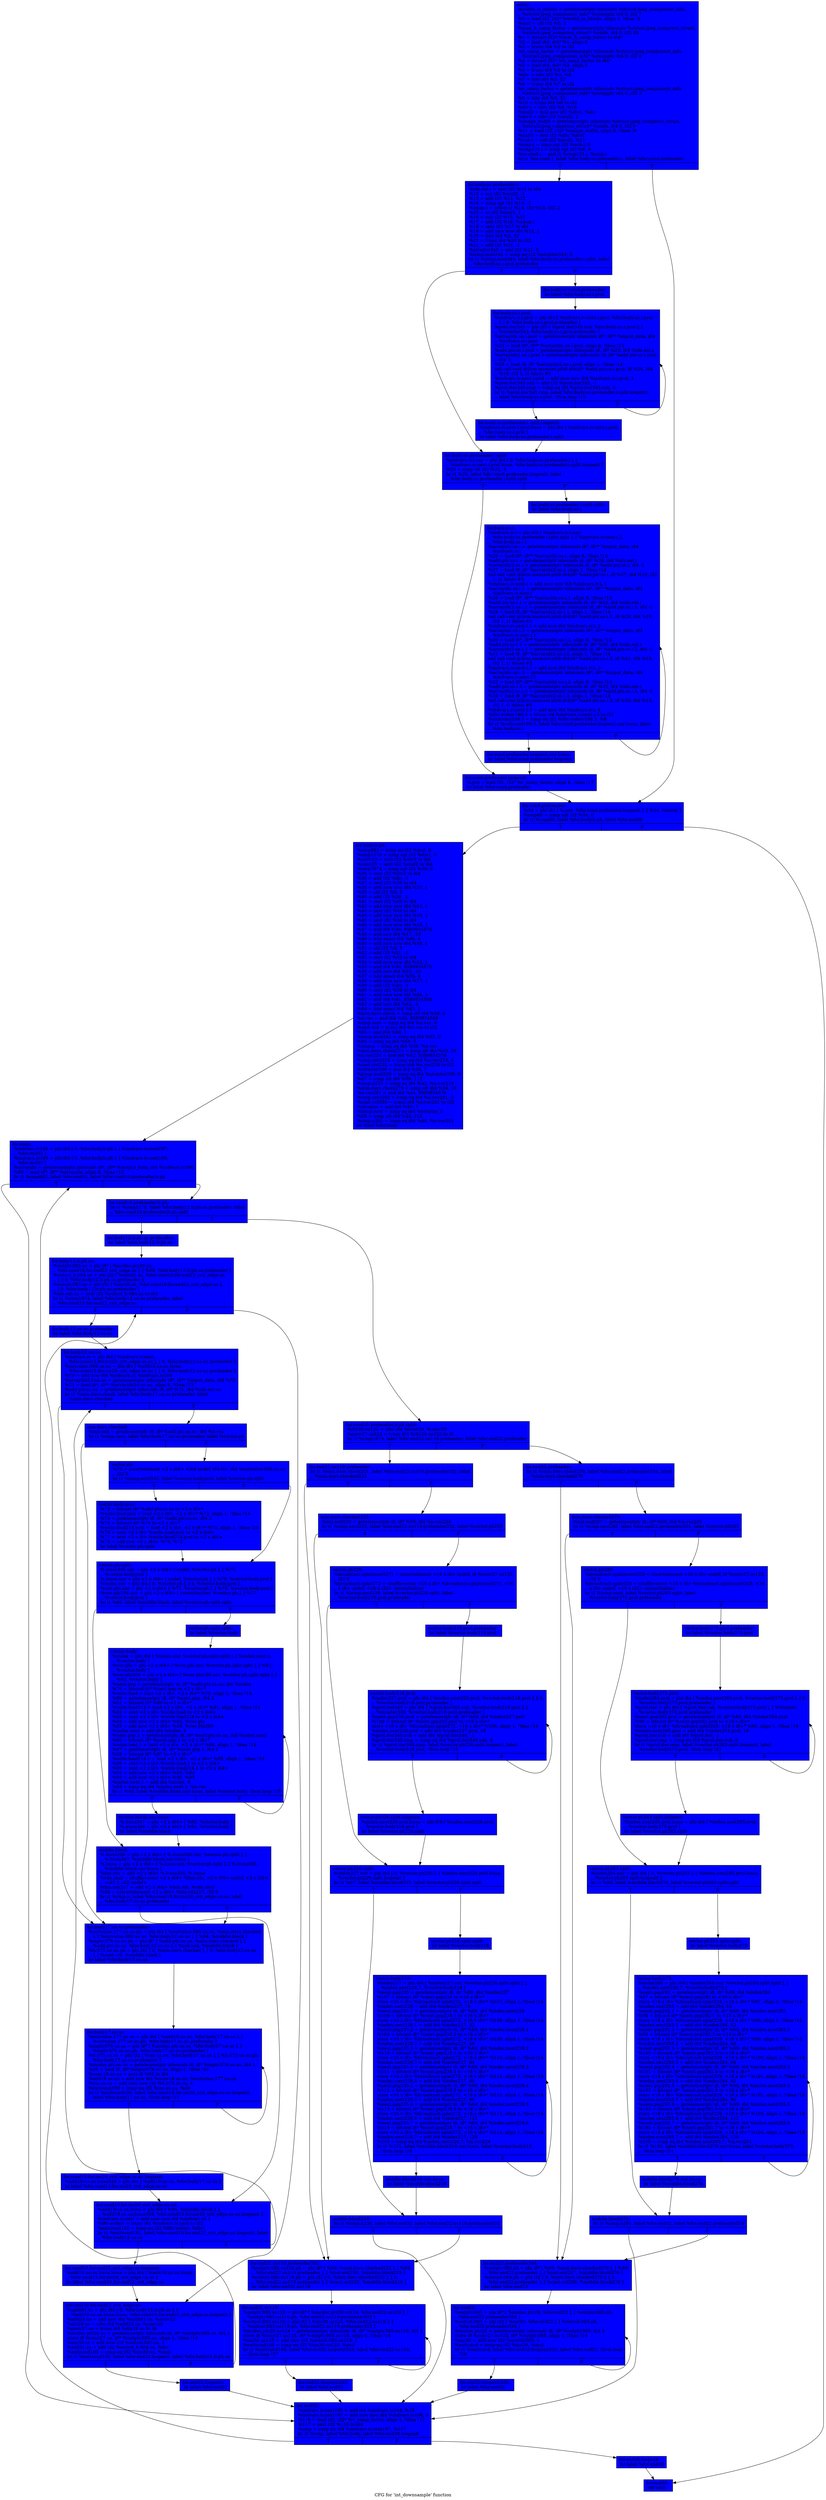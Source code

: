 digraph "CFG for 'int_downsample' function" {
	label="CFG for 'int_downsample' function";

	Node0x58f5c90 [shape=record, style = filled, fillcolor = blue, label="{entry:\l  %width_in_blocks = getelementptr inbounds %struct.jpeg_component_info,\l... %struct.jpeg_component_info* %compptr, i64 0, i32 7\l  %0 = load i32, i32* %width_in_blocks, align 4, !tbaa !3\l  %mul = shl i32 %0, 3\l  %max_h_samp_factor = getelementptr inbounds %struct.jpeg_compress_struct,\l... %struct.jpeg_compress_struct* %cinfo, i64 0, i32 38\l  %1 = bitcast i32* %max_h_samp_factor to i64*\l  %2 = load i64, i64* %1, align 8\l  %3 = trunc i64 %2 to i32\l  %h_samp_factor = getelementptr inbounds %struct.jpeg_component_info,\l... %struct.jpeg_component_info* %compptr, i64 0, i32 2\l  %4 = bitcast i32* %h_samp_factor to i64*\l  %5 = load i64, i64* %4, align 8\l  %6 = trunc i64 %5 to i32\l  %div = sdiv i32 %3, %6\l  %7 = lshr i64 %2, 32\l  %8 = trunc i64 %7 to i32\l  %v_samp_factor = getelementptr inbounds %struct.jpeg_component_info,\l... %struct.jpeg_component_info* %compptr, i64 0, i32 3\l  %9 = lshr i64 %5, 32\l  %10 = trunc i64 %9 to i32\l  %div1 = sdiv i32 %8, %10\l  %mul2 = mul nsw i32 %div1, %div\l  %div3 = sdiv i32 %mul2, 2\l  %image_width = getelementptr inbounds %struct.jpeg_compress_struct,\l... %struct.jpeg_compress_struct* %cinfo, i64 0, i32 6\l  %11 = load i32, i32* %image_width, align 8, !tbaa !9\l  %mul5 = mul i32 %div, %mul\l  %sub.i = sub i32 %mul5, %11\l  %cmp.i = icmp sgt i32 %sub.i, 0\l  %cmp121.i = icmp sgt i32 %8, 0\l  %or.cond.i = and i1 %cmp121.i, %cmp.i\l  br i1 %or.cond.i, label %for.body.us.preheader.i, label %for.cond.preheader\l|{<s0>T|<s1>F}}"];
	Node0x58f5c90:s0 -> Node0x58d8d30;
	Node0x58f5c90:s1 -> Node0x58d99c0;
	Node0x58d8d30 [shape=record, style = filled, fillcolor = blue, label="{for.body.us.preheader.i:                          \l  %idx.ext.i = zext i32 %11 to i64\l  %12 = xor i32 %mul5, -1\l  %13 = add i32 %11, %12\l  %14 = icmp sgt i32 %13, -2\l  %smax.i = select i1 %14, i32 %13, i32 -2\l  %15 = or i32 %mul5, 1\l  %16 = sub i32 %15, %11\l  %17 = add i32 %16, %smax.i\l  %18 = zext i32 %17 to i64\l  %19 = add nuw nsw i64 %18, 1\l  %20 = lshr i64 %2, 32\l  %21 = trunc i64 %20 to i32\l  %22 = add i32 %21, -1\l  %xtraiter343 = and i32 %21, 3\l  %lcmp.mod344 = icmp eq i32 %xtraiter343, 0\l  br i1 %lcmp.mod344, label %for.body.us.preheader.i.split, label\l... %for.body.us.i.prol.preheader\l|{<s0>T|<s1>F}}"];
	Node0x58d8d30:s0 -> Node0x58d93b0;
	Node0x58d8d30:s1 -> Node0x58ff840;
	Node0x58ff840 [shape=record, style = filled, fillcolor = blue, label="{for.body.us.i.prol.preheader:                     \l  br label %for.body.us.i.prol\l}"];
	Node0x58ff840 -> Node0x58ff9f0;
	Node0x58ff9f0 [shape=record, style = filled, fillcolor = blue, label="{for.body.us.i.prol:                               \l  %indvars.iv.i.prol = phi i64 [ %indvars.iv.next.i.prol, %for.body.us.i.prol\l... ], [ 0, %for.body.us.i.prol.preheader ]\l  %prol.iter345 = phi i32 [ %prol.iter345.sub, %for.body.us.i.prol ], [\l... %xtraiter343, %for.body.us.i.prol.preheader ]\l  %arrayidx.us.i.prol = getelementptr inbounds i8*, i8** %input_data, i64\l... %indvars.iv.i.prol\l  %23 = load i8*, i8** %arrayidx.us.i.prol, align 8, !tbaa !13\l  %add.ptr.us.i.prol = getelementptr inbounds i8, i8* %23, i64 %idx.ext.i\l  %arrayidx2.us.i.prol = getelementptr inbounds i8, i8* %add.ptr.us.i.prol,\l... i64 -1\l  %24 = load i8, i8* %arrayidx2.us.i.prol, align 1, !tbaa !14\l  tail call void @llvm.memset.p0i8.i64(i8* %add.ptr.us.i.prol, i8 %24, i64\l... %19, i32 1, i1 false) #5\l  %indvars.iv.next.i.prol = add nuw nsw i64 %indvars.iv.i.prol, 1\l  %prol.iter345.sub = add i32 %prol.iter345, -1\l  %prol.iter345.cmp = icmp eq i32 %prol.iter345.sub, 0\l  br i1 %prol.iter345.cmp, label %for.body.us.preheader.i.split.loopexit,\l... label %for.body.us.i.prol, !llvm.loop !15\l|{<s0>T|<s1>F}}"];
	Node0x58ff9f0:s0 -> Node0x5900460;
	Node0x58ff9f0:s1 -> Node0x58ff9f0;
	Node0x5900460 [shape=record, style = filled, fillcolor = blue, label="{for.body.us.preheader.i.split.loopexit:           \l  %indvars.iv.next.i.prol.lcssa = phi i64 [ %indvars.iv.next.i.prol,\l... %for.body.us.i.prol ]\l  br label %for.body.us.preheader.i.split\l}"];
	Node0x5900460 -> Node0x58d93b0;
	Node0x58d93b0 [shape=record, style = filled, fillcolor = blue, label="{for.body.us.preheader.i.split:                    \l  %indvars.iv.i.unr = phi i64 [ 0, %for.body.us.preheader.i ], [\l... %indvars.iv.next.i.prol.lcssa, %for.body.us.preheader.i.split.loopexit ]\l  %25 = icmp ult i32 %22, 3\l  br i1 %25, label %for.cond.preheader.loopexit, label\l... %for.body.us.preheader.i.split.split\l|{<s0>T|<s1>F}}"];
	Node0x58d93b0:s0 -> Node0x59007b0;
	Node0x58d93b0:s1 -> Node0x59008d0;
	Node0x59008d0 [shape=record, style = filled, fillcolor = blue, label="{for.body.us.preheader.i.split.split:              \l  br label %for.body.us.i\l}"];
	Node0x59008d0 -> Node0x5900a80;
	Node0x5900a80 [shape=record, style = filled, fillcolor = blue, label="{for.body.us.i:                                    \l  %indvars.iv.i = phi i64 [ %indvars.iv.i.unr,\l... %for.body.us.preheader.i.split.split ], [ %indvars.iv.next.i.3,\l... %for.body.us.i ]\l  %arrayidx.us.i = getelementptr inbounds i8*, i8** %input_data, i64\l... %indvars.iv.i\l  %26 = load i8*, i8** %arrayidx.us.i, align 8, !tbaa !13\l  %add.ptr.us.i = getelementptr inbounds i8, i8* %26, i64 %idx.ext.i\l  %arrayidx2.us.i = getelementptr inbounds i8, i8* %add.ptr.us.i, i64 -1\l  %27 = load i8, i8* %arrayidx2.us.i, align 1, !tbaa !14\l  tail call void @llvm.memset.p0i8.i64(i8* %add.ptr.us.i, i8 %27, i64 %19, i32\l... 1, i1 false) #5\l  %indvars.iv.next.i = add nuw nsw i64 %indvars.iv.i, 1\l  %arrayidx.us.i.1 = getelementptr inbounds i8*, i8** %input_data, i64\l... %indvars.iv.next.i\l  %28 = load i8*, i8** %arrayidx.us.i.1, align 8, !tbaa !13\l  %add.ptr.us.i.1 = getelementptr inbounds i8, i8* %28, i64 %idx.ext.i\l  %arrayidx2.us.i.1 = getelementptr inbounds i8, i8* %add.ptr.us.i.1, i64 -1\l  %29 = load i8, i8* %arrayidx2.us.i.1, align 1, !tbaa !14\l  tail call void @llvm.memset.p0i8.i64(i8* %add.ptr.us.i.1, i8 %29, i64 %19,\l... i32 1, i1 false) #5\l  %indvars.iv.next.i.1 = add nsw i64 %indvars.iv.i, 2\l  %arrayidx.us.i.2 = getelementptr inbounds i8*, i8** %input_data, i64\l... %indvars.iv.next.i.1\l  %30 = load i8*, i8** %arrayidx.us.i.2, align 8, !tbaa !13\l  %add.ptr.us.i.2 = getelementptr inbounds i8, i8* %30, i64 %idx.ext.i\l  %arrayidx2.us.i.2 = getelementptr inbounds i8, i8* %add.ptr.us.i.2, i64 -1\l  %31 = load i8, i8* %arrayidx2.us.i.2, align 1, !tbaa !14\l  tail call void @llvm.memset.p0i8.i64(i8* %add.ptr.us.i.2, i8 %31, i64 %19,\l... i32 1, i1 false) #5\l  %indvars.iv.next.i.2 = add nsw i64 %indvars.iv.i, 3\l  %arrayidx.us.i.3 = getelementptr inbounds i8*, i8** %input_data, i64\l... %indvars.iv.next.i.2\l  %32 = load i8*, i8** %arrayidx.us.i.3, align 8, !tbaa !13\l  %add.ptr.us.i.3 = getelementptr inbounds i8, i8* %32, i64 %idx.ext.i\l  %arrayidx2.us.i.3 = getelementptr inbounds i8, i8* %add.ptr.us.i.3, i64 -1\l  %33 = load i8, i8* %arrayidx2.us.i.3, align 1, !tbaa !14\l  tail call void @llvm.memset.p0i8.i64(i8* %add.ptr.us.i.3, i8 %33, i64 %19,\l... i32 1, i1 false) #5\l  %indvars.iv.next.i.3 = add nsw i64 %indvars.iv.i, 4\l  %lftr.wideiv198.3 = trunc i64 %indvars.iv.next.i.3 to i32\l  %exitcond199.3 = icmp eq i32 %lftr.wideiv198.3, %8\l  br i1 %exitcond199.3, label %for.cond.preheader.loopexit.unr-lcssa, label\l... %for.body.us.i\l|{<s0>T|<s1>F}}"];
	Node0x5900a80:s0 -> Node0x59024f0;
	Node0x5900a80:s1 -> Node0x5900a80;
	Node0x59024f0 [shape=record, style = filled, fillcolor = blue, label="{for.cond.preheader.loopexit.unr-lcssa:            \l  br label %for.cond.preheader.loopexit\l}"];
	Node0x59024f0 -> Node0x59007b0;
	Node0x59007b0 [shape=record, style = filled, fillcolor = blue, label="{for.cond.preheader.loopexit:                      \l  %.pre = load i32, i32* %v_samp_factor, align 4, !tbaa !17\l  br label %for.cond.preheader\l}"];
	Node0x59007b0 -> Node0x58d99c0;
	Node0x58d99c0 [shape=record, style = filled, fillcolor = blue, label="{for.cond.preheader:                               \l  %34 = phi i32 [ %.pre, %for.cond.preheader.loopexit ], [ %10, %entry ]\l  %cmp86 = icmp sgt i32 %34, 0\l  br i1 %cmp86, label %for.body.lr.ph, label %for.end36\l|{<s0>T|<s1>F}}"];
	Node0x58d99c0:s0 -> Node0x5902790;
	Node0x58d99c0:s1 -> Node0x5902840;
	Node0x5902790 [shape=record, style = filled, fillcolor = blue, label="{for.body.lr.ph:                                   \l  %cmp882 = icmp eq i32 %mul, 0\l  %cmp1178 = icmp sgt i32 %div1, 0\l  %conv23 = sext i32 %div3 to i64\l  %conv25 = sext i32 %mul2 to i64\l  %cmp1674 = icmp sgt i32 %div, 0\l  %35 = sext i32 %div1 to i64\l  %36 = add i32 %div, -1\l  %37 = zext i32 %36 to i64\l  %38 = add nuw nsw i64 %37, 1\l  %39 = shl i32 %0, 3\l  %40 = add i32 %39, -1\l  %41 = zext i32 %40 to i64\l  %42 = add nuw nsw i64 %41, 1\l  %43 = zext i32 %40 to i64\l  %44 = add nuw nsw i64 %43, 1\l  %45 = zext i32 %40 to i64\l  %46 = add nuw nsw i64 %45, 1\l  %47 = and i64 %46, 8589934576\l  %48 = add nsw i64 %47, -16\l  %49 = lshr exact i64 %48, 4\l  %50 = add nuw nsw i64 %49, 1\l  %51 = shl i32 %0, 3\l  %52 = add i32 %51, -1\l  %53 = zext i32 %52 to i64\l  %54 = add nuw nsw i64 %53, 1\l  %55 = and i64 %54, 8589934576\l  %56 = add nsw i64 %55, -16\l  %57 = lshr exact i64 %56, 4\l  %58 = add nuw nsw i64 %57, 1\l  %59 = add i32 %div, -1\l  %60 = zext i32 %59 to i64\l  %61 = add nuw nsw i64 %60, 1\l  %62 = and i64 %61, 8589934588\l  %63 = add nsw i64 %62, -4\l  %64 = lshr exact i64 %63, 2\l  %min.iters.check = icmp ult i64 %38, 4\l  %n.vec = and i64 %38, 8589934588\l  %cmp.zero = icmp eq i64 %n.vec, 0\l  %cast.crd = trunc i64 %n.vec to i32\l  %65 = and i64 %64, 1\l  %lcmp.mod342 = icmp eq i64 %65, 0\l  %66 = icmp eq i64 %64, 0\l  %cmp.n = icmp eq i64 %38, %n.vec\l  %min.iters.check221 = icmp ult i64 %42, 16\l  %n.vec224 = and i64 %42, 8589934576\l  %cmp.zero225 = icmp eq i64 %n.vec224, 0\l  %cast.crd232 = trunc i64 %n.vec224 to i32\l  %xtraiter338 = and i64 %58, 7\l  %lcmp.mod339 = icmp eq i64 %xtraiter338, 0\l  %67 = icmp ult i64 %56, 112\l  %cmp.n234 = icmp eq i64 %42, %n.vec224\l  %min.iters.check278 = icmp ult i64 %44, 16\l  %n.vec281 = and i64 %44, 8589934576\l  %cmp.zero282 = icmp eq i64 %n.vec281, 0\l  %cast.crd289 = trunc i64 %n.vec281 to i32\l  %xtraiter = and i64 %50, 7\l  %lcmp.mod = icmp eq i64 %xtraiter, 0\l  %68 = icmp ult i64 %48, 112\l  %cmp.n291 = icmp eq i64 %44, %n.vec281\l  br label %for.body\l}"];
	Node0x5902790 -> Node0x59052a0;
	Node0x59052a0 [shape=record, style = filled, fillcolor = blue, label="{for.body:                                         \l  %indvars.iv196 = phi i64 [ 0, %for.body.lr.ph ], [ %indvars.iv.next197,\l... %for.end32 ]\l  %indvars.iv194 = phi i64 [ 0, %for.body.lr.ph ], [ %indvars.iv.next195,\l... %for.end32 ]\l  %arrayidx = getelementptr inbounds i8*, i8** %output_data, i64 %indvars.iv196\l  %69 = load i8*, i8** %arrayidx, align 8, !tbaa !13\l  br i1 %cmp882, label %for.end32, label %for.cond10.preheader.lr.ph\l|{<s0>T|<s1>F}}"];
	Node0x59052a0:s0 -> Node0x5905450;
	Node0x59052a0:s1 -> Node0x5901280;
	Node0x5901280 [shape=record, style = filled, fillcolor = blue, label="{for.cond10.preheader.lr.ph:                       \l  br i1 %cmp1178, label %for.body12.lr.ph.us.preheader, label\l... %for.cond10.preheader.lr.ph.split\l|{<s0>T|<s1>F}}"];
	Node0x5901280:s0 -> Node0x5901430;
	Node0x5901280:s1 -> Node0x59014f0;
	Node0x5901430 [shape=record, style = filled, fillcolor = blue, label="{for.body12.lr.ph.us.preheader:                    \l  br label %for.body12.lr.ph.us\l}"];
	Node0x5901430 -> Node0x59016a0;
	Node0x59016a0 [shape=record, style = filled, fillcolor = blue, label="{for.body12.lr.ph.us:                              \l  %outptr.085.us = phi i8* [ %incdec.ptr28.us,\l... %for.cond10.for.end22_crit_edge.us ], [ %69, %for.body12.lr.ph.us.preheader ]\l  %outcol_h.084.us = phi i32 [ %add31.us, %for.cond10.for.end22_crit_edge.us\l... ], [ 0, %for.body12.lr.ph.us.preheader ]\l  %outcol.083.us = phi i32 [ %inc30.us, %for.cond10.for.end22_crit_edge.us ],\l... [ 0, %for.body12.lr.ph.us.preheader ]\l  %idx.ext.us = zext i32 %outcol_h.084.us to i64\l  br i1 %cmp1674, label %for.body12.us.us.preheader, label\l... %for.cond10.for.end22_crit_edge.us\l|{<s0>T|<s1>F}}"];
	Node0x59016a0:s0 -> Node0x5906a50;
	Node0x59016a0:s1 -> Node0x5906490;
	Node0x5906a50 [shape=record, style = filled, fillcolor = blue, label="{for.body12.us.us.preheader:                       \l  br label %for.body12.us.us\l}"];
	Node0x5906a50 -> Node0x5906c00;
	Node0x5906cf0 [shape=record, style = filled, fillcolor = blue, label="{for.cond10.for.end22_crit_edge.us.loopexit:       \l  %add19.us.us.lcssa.lcssa = phi i64 [ %add19.us.us.lcssa,\l... %for.cond15.for.inc20_crit_edge.us.us ]\l  br label %for.cond10.for.end22_crit_edge.us\l}"];
	Node0x5906cf0 -> Node0x5906490;
	Node0x5906490 [shape=record, style = filled, fillcolor = blue, label="{for.cond10.for.end22_crit_edge.us:                \l  %split81.us = phi i64 [ 0, %for.body12.lr.ph.us ], [\l... %add19.us.us.lcssa.lcssa, %for.cond10.for.end22_crit_edge.us.loopexit ]\l  %add24.us = add nsw i64 %split81.us, %conv23\l  %div26.us = sdiv i64 %add24.us, %conv25\l  %conv27.us = trunc i64 %div26.us to i8\l  %incdec.ptr28.us = getelementptr inbounds i8, i8* %outptr.085.us, i64 1\l  store i8 %conv27.us, i8* %outptr.085.us, align 1, !tbaa !14\l  %inc30.us = add nuw i32 %outcol.083.us, 1\l  %add31.us = add i32 %outcol_h.084.us, %div\l  %exitcond193 = icmp eq i32 %inc30.us, %mul\l  br i1 %exitcond193, label %for.end32.loopexit, label %for.body12.lr.ph.us\l|{<s0>T|<s1>F}}"];
	Node0x5906490:s0 -> Node0x59075c0;
	Node0x5906490:s1 -> Node0x59016a0;
	Node0x5906c00 [shape=record, style = filled, fillcolor = blue, label="{for.body12.us.us:                                 \l  %indvars.iv = phi i64 [ %indvars.iv.next,\l... %for.cond15.for.inc20_crit_edge.us.us ], [ 0, %for.body12.us.us.preheader ]\l  %outvalue.080.us.us = phi i64 [ %add19.us.us.lcssa,\l... %for.cond15.for.inc20_crit_edge.us.us ], [ 0, %for.body12.us.us.preheader ]\l  %70 = add nsw i64 %indvars.iv, %indvars.iv194\l  %arrayidx14.us.us = getelementptr inbounds i8*, i8** %input_data, i64 %70\l  %71 = load i8*, i8** %arrayidx14.us.us, align 8, !tbaa !13\l  %add.ptr.us.us = getelementptr inbounds i8, i8* %71, i64 %idx.ext.us\l  br i1 %min.iters.check, label %for.body17.us.us.preheader, label\l... %min.iters.checked\l|{<s0>T|<s1>F}}"];
	Node0x5906c00:s0 -> Node0x5907ab0;
	Node0x5906c00:s1 -> Node0x5907b90;
	Node0x5907ab0 [shape=record, style = filled, fillcolor = blue, label="{for.body17.us.us.preheader:                       \l  %outvalue.177.us.us.ph = phi i64 [ %outvalue.080.us.us, %min.iters.checked\l... ], [ %outvalue.080.us.us, %for.body12.us.us ], [ %94, %middle.block ]\l  %inptr.076.us.us.ph = phi i8* [ %add.ptr.us.us, %min.iters.checked ], [\l... %add.ptr.us.us, %for.body12.us.us ], [ %ind.end, %middle.block ]\l  %h.075.us.us.ph = phi i32 [ 0, %min.iters.checked ], [ 0, %for.body12.us.us\l... ], [ %cast.crd, %middle.block ]\l  br label %for.body17.us.us\l}"];
	Node0x5907ab0 -> Node0x5908110;
	Node0x5907b90 [shape=record, style = filled, fillcolor = blue, label="{min.iters.checked:                                \l  %ind.end = getelementptr i8, i8* %add.ptr.us.us, i64 %n.vec\l  br i1 %cmp.zero, label %for.body17.us.us.preheader, label %vector.ph\l|{<s0>T|<s1>F}}"];
	Node0x5907b90:s0 -> Node0x5907ab0;
	Node0x5907b90:s1 -> Node0x5908300;
	Node0x5908300 [shape=record, style = filled, fillcolor = blue, label="{vector.ph:                                        \l  %72 = insertelement \<2 x i64\> \<i64 undef, i64 0\>, i64 %outvalue.080.us.us,\l... i32 0\l  br i1 %lcmp.mod342, label %vector.body.prol, label %vector.ph.split\l|{<s0>T|<s1>F}}"];
	Node0x5908300:s0 -> Node0x5907c10;
	Node0x5908300:s1 -> Node0x5909300;
	Node0x5907c10 [shape=record, style = filled, fillcolor = blue, label="{vector.body.prol:                                 \l  %73 = bitcast i8* %add.ptr.us.us to \<2 x i8\>*\l  %wide.load.prol = load \<2 x i8\>, \<2 x i8\>* %73, align 1, !tbaa !14\l  %74 = getelementptr i8, i8* %add.ptr.us.us, i64 2\l  %75 = bitcast i8* %74 to \<2 x i8\>*\l  %wide.load214.prol = load \<2 x i8\>, \<2 x i8\>* %75, align 1, !tbaa !14\l  %76 = zext \<2 x i8\> %wide.load.prol to \<2 x i64\>\l  %77 = zext \<2 x i8\> %wide.load214.prol to \<2 x i64\>\l  %78 = add nsw \<2 x i64\> %76, %72\l  br label %vector.ph.split\l}"];
	Node0x5907c10 -> Node0x5909300;
	Node0x5909300 [shape=record, style = filled, fillcolor = blue, label="{vector.ph.split:                                  \l  %.lcssa336.unr = phi \<2 x i64\> [ undef, %vector.ph ], [ %77,\l... %vector.body.prol ]\l  %.lcssa.unr = phi \<2 x i64\> [ undef, %vector.ph ], [ %78, %vector.body.prol ]\l  %index.unr = phi i64 [ 0, %vector.ph ], [ 4, %vector.body.prol ]\l  %vec.phi.unr = phi \<2 x i64\> [ %72, %vector.ph ], [ %78, %vector.body.prol ]\l  %vec.phi206.unr = phi \<2 x i64\> [ zeroinitializer, %vector.ph ], [ %77,\l... %vector.body.prol ]\l  br i1 %66, label %middle.block, label %vector.ph.split.split\l|{<s0>T|<s1>F}}"];
	Node0x5909300:s0 -> Node0x5907d00;
	Node0x5909300:s1 -> Node0x590a090;
	Node0x590a090 [shape=record, style = filled, fillcolor = blue, label="{vector.ph.split.split:                            \l  br label %vector.body\l}"];
	Node0x590a090 -> Node0x590a200;
	Node0x590a200 [shape=record, style = filled, fillcolor = blue, label="{vector.body:                                      \l  %index = phi i64 [ %index.unr, %vector.ph.split.split ], [ %index.next.1,\l... %vector.body ]\l  %vec.phi = phi \<2 x i64\> [ %vec.phi.unr, %vector.ph.split.split ], [ %91,\l... %vector.body ]\l  %vec.phi206 = phi \<2 x i64\> [ %vec.phi206.unr, %vector.ph.split.split ], [\l... %92, %vector.body ]\l  %next.gep = getelementptr i8, i8* %add.ptr.us.us, i64 %index\l  %79 = bitcast i8* %next.gep to \<2 x i8\>*\l  %wide.load = load \<2 x i8\>, \<2 x i8\>* %79, align 1, !tbaa !14\l  %80 = getelementptr i8, i8* %next.gep, i64 2\l  %81 = bitcast i8* %80 to \<2 x i8\>*\l  %wide.load214 = load \<2 x i8\>, \<2 x i8\>* %81, align 1, !tbaa !14\l  %82 = zext \<2 x i8\> %wide.load to \<2 x i64\>\l  %83 = zext \<2 x i8\> %wide.load214 to \<2 x i64\>\l  %84 = add nsw \<2 x i64\> %82, %vec.phi\l  %85 = add nsw \<2 x i64\> %83, %vec.phi206\l  %index.next = add i64 %index, 4\l  %next.gep.1 = getelementptr i8, i8* %add.ptr.us.us, i64 %index.next\l  %86 = bitcast i8* %next.gep.1 to \<2 x i8\>*\l  %wide.load.1 = load \<2 x i8\>, \<2 x i8\>* %86, align 1, !tbaa !14\l  %87 = getelementptr i8, i8* %next.gep.1, i64 2\l  %88 = bitcast i8* %87 to \<2 x i8\>*\l  %wide.load214.1 = load \<2 x i8\>, \<2 x i8\>* %88, align 1, !tbaa !14\l  %89 = zext \<2 x i8\> %wide.load.1 to \<2 x i64\>\l  %90 = zext \<2 x i8\> %wide.load214.1 to \<2 x i64\>\l  %91 = add nsw \<2 x i64\> %89, %84\l  %92 = add nsw \<2 x i64\> %90, %85\l  %index.next.1 = add i64 %index, 8\l  %93 = icmp eq i64 %index.next.1, %n.vec\l  br i1 %93, label %middle.block.unr-lcssa, label %vector.body, !llvm.loop !18\l|{<s0>T|<s1>F}}"];
	Node0x590a200:s0 -> Node0x58f6c10;
	Node0x590a200:s1 -> Node0x590a200;
	Node0x58f6c10 [shape=record, style = filled, fillcolor = blue, label="{middle.block.unr-lcssa:                           \l  %.lcssa347 = phi \<2 x i64\> [ %92, %vector.body ]\l  %.lcssa346 = phi \<2 x i64\> [ %91, %vector.body ]\l  br label %middle.block\l}"];
	Node0x58f6c10 -> Node0x5907d00;
	Node0x5907d00 [shape=record, style = filled, fillcolor = blue, label="{middle.block:                                     \l  %.lcssa336 = phi \<2 x i64\> [ %.lcssa336.unr, %vector.ph.split ], [\l... %.lcssa347, %middle.block.unr-lcssa ]\l  %.lcssa = phi \<2 x i64\> [ %.lcssa.unr, %vector.ph.split ], [ %.lcssa346,\l... %middle.block.unr-lcssa ]\l  %bin.rdx = add \<2 x i64\> %.lcssa336, %.lcssa\l  %rdx.shuf = shufflevector \<2 x i64\> %bin.rdx, \<2 x i64\> undef, \<2 x i32\>\l... \<i32 1, i32 undef\>\l  %bin.rdx217 = add \<2 x i64\> %bin.rdx, %rdx.shuf\l  %94 = extractelement \<2 x i64\> %bin.rdx217, i32 0\l  br i1 %cmp.n, label %for.cond15.for.inc20_crit_edge.us.us, label\l... %for.body17.us.us.preheader\l|{<s0>T|<s1>F}}"];
	Node0x5907d00:s0 -> Node0x5906e80;
	Node0x5907d00:s1 -> Node0x5907ab0;
	Node0x590c6c0 [shape=record, style = filled, fillcolor = blue, label="{for.cond15.for.inc20_crit_edge.us.us.loopexit:    \l  %add19.us.us.lcssa348 = phi i64 [ %add19.us.us, %for.body17.us.us ]\l  br label %for.cond15.for.inc20_crit_edge.us.us\l}"];
	Node0x590c6c0 -> Node0x5906e80;
	Node0x5906e80 [shape=record, style = filled, fillcolor = blue, label="{for.cond15.for.inc20_crit_edge.us.us:             \l  %add19.us.us.lcssa = phi i64 [ %94, %middle.block ], [\l... %add19.us.us.lcssa348, %for.cond15.for.inc20_crit_edge.us.us.loopexit ]\l  %indvars.iv.next = add nuw nsw i64 %indvars.iv, 1\l  %lftr.wideiv = trunc i64 %indvars.iv.next to i32\l  %exitcond192 = icmp eq i32 %lftr.wideiv, %div1\l  br i1 %exitcond192, label %for.cond10.for.end22_crit_edge.us.loopexit, label\l... %for.body12.us.us\l|{<s0>T|<s1>F}}"];
	Node0x5906e80:s0 -> Node0x5906cf0;
	Node0x5906e80:s1 -> Node0x5906c00;
	Node0x5908110 [shape=record, style = filled, fillcolor = blue, label="{for.body17.us.us:                                 \l  %outvalue.177.us.us = phi i64 [ %add19.us.us, %for.body17.us.us ], [\l... %outvalue.177.us.us.ph, %for.body17.us.us.preheader ]\l  %inptr.076.us.us = phi i8* [ %incdec.ptr.us.us, %for.body17.us.us ], [\l... %inptr.076.us.us.ph, %for.body17.us.us.preheader ]\l  %h.075.us.us = phi i32 [ %inc.us.us, %for.body17.us.us ], [ %h.075.us.us.ph,\l... %for.body17.us.us.preheader ]\l  %incdec.ptr.us.us = getelementptr inbounds i8, i8* %inptr.076.us.us, i64 1\l  %95 = load i8, i8* %inptr.076.us.us, align 1, !tbaa !14\l  %conv18.us.us = zext i8 %95 to i64\l  %add19.us.us = add nsw i64 %conv18.us.us, %outvalue.177.us.us\l  %inc.us.us = add nuw nsw i32 %h.075.us.us, 1\l  %exitcond190 = icmp eq i32 %inc.us.us, %div\l  br i1 %exitcond190, label %for.cond15.for.inc20_crit_edge.us.us.loopexit,\l... label %for.body17.us.us, !llvm.loop !21\l|{<s0>T|<s1>F}}"];
	Node0x5908110:s0 -> Node0x590c6c0;
	Node0x5908110:s1 -> Node0x5908110;
	Node0x59014f0 [shape=record, style = filled, fillcolor = blue, label="{for.cond10.preheader.lr.ph.split:                 \l  %div26.us122 = sdiv i64 %conv23, %conv25\l  %conv27.us123 = trunc i64 %div26.us122 to i8\l  br i1 %cmp1674, label %for.end22.us119.preheader, label %for.end22.preheader\l|{<s0>T|<s1>F}}"];
	Node0x59014f0:s0 -> Node0x590d2f0;
	Node0x59014f0:s1 -> Node0x590d370;
	Node0x590d370 [shape=record, style = filled, fillcolor = blue, label="{for.end22.preheader:                              \l  br i1 %min.iters.check278, label %for.end22.preheader334, label\l... %min.iters.checked279\l|{<s0>T|<s1>F}}"];
	Node0x590d370:s0 -> Node0x590d480;
	Node0x590d370:s1 -> Node0x590d500;
	Node0x590d480 [shape=record, style = filled, fillcolor = blue, label="{for.end22.preheader334:                           \l  %outptr.085.ph = phi i8* [ %69, %min.iters.checked279 ], [ %69,\l... %for.end22.preheader ], [ %ind.end287, %middle.block276 ]\l  %outcol.083.ph = phi i32 [ 0, %min.iters.checked279 ], [ 0,\l... %for.end22.preheader ], [ %cast.crd289, %middle.block276 ]\l  br label %for.end22\l}"];
	Node0x590d480 -> Node0x590d970;
	Node0x590d500 [shape=record, style = filled, fillcolor = blue, label="{min.iters.checked279:                             \l  %ind.end287 = getelementptr i8, i8* %69, i64 %n.vec281\l  br i1 %cmp.zero282, label %for.end22.preheader334, label %vector.ph283\l|{<s0>T|<s1>F}}"];
	Node0x590d500:s0 -> Node0x590d480;
	Node0x590d500:s1 -> Node0x590db70;
	Node0x590db70 [shape=record, style = filled, fillcolor = blue, label="{vector.ph283:                                     \l  %broadcast.splatinsert328 = insertelement \<16 x i8\> undef, i8 %conv27.us123,\l... i32 0\l  %broadcast.splat329 = shufflevector \<16 x i8\> %broadcast.splatinsert328, \<16\l... x i8\> undef, \<16 x i32\> zeroinitializer\l  br i1 %lcmp.mod, label %vector.ph283.split, label\l... %vector.body275.prol.preheader\l|{<s0>T|<s1>F}}"];
	Node0x590db70:s0 -> Node0x590de30;
	Node0x590db70:s1 -> Node0x590deb0;
	Node0x590deb0 [shape=record, style = filled, fillcolor = blue, label="{vector.body275.prol.preheader:                    \l  br label %vector.body275.prol\l}"];
	Node0x590deb0 -> Node0x5905900;
	Node0x5905900 [shape=record, style = filled, fillcolor = blue, label="{vector.body275.prol:                              \l  %index284.prol = phi i64 [ %index.next285.prol, %vector.body275.prol ], [ 0,\l... %vector.body275.prol.preheader ]\l  %prol.iter = phi i64 [ %prol.iter.sub, %vector.body275.prol ], [ %xtraiter,\l... %vector.body275.prol.preheader ]\l  %next.gep292.prol = getelementptr i8, i8* %69, i64 %index284.prol\l  %96 = bitcast i8* %next.gep292.prol to \<16 x i8\>*\l  store \<16 x i8\> %broadcast.splat329, \<16 x i8\>* %96, align 1, !tbaa !14\l  %index.next285.prol = add i64 %index284.prol, 16\l  %prol.iter.sub = add i64 %prol.iter, -1\l  %prol.iter.cmp = icmp eq i64 %prol.iter.sub, 0\l  br i1 %prol.iter.cmp, label %vector.ph283.split.loopexit, label\l... %vector.body275.prol, !llvm.loop !23\l|{<s0>T|<s1>F}}"];
	Node0x5905900:s0 -> Node0x5905fa0;
	Node0x5905900:s1 -> Node0x5905900;
	Node0x5905fa0 [shape=record, style = filled, fillcolor = blue, label="{vector.ph283.split.loopexit:                      \l  %index.next285.prol.lcssa = phi i64 [ %index.next285.prol,\l... %vector.body275.prol ]\l  br label %vector.ph283.split\l}"];
	Node0x5905fa0 -> Node0x590de30;
	Node0x590de30 [shape=record, style = filled, fillcolor = blue, label="{vector.ph283.split:                               \l  %index284.unr = phi i64 [ 0, %vector.ph283 ], [ %index.next285.prol.lcssa,\l... %vector.ph283.split.loopexit ]\l  br i1 %68, label %middle.block276, label %vector.ph283.split.split\l|{<s0>T|<s1>F}}"];
	Node0x590de30:s0 -> Node0x590d690;
	Node0x590de30:s1 -> Node0x5906210;
	Node0x5906210 [shape=record, style = filled, fillcolor = blue, label="{vector.ph283.split.split:                         \l  br label %vector.body275\l}"];
	Node0x5906210 -> Node0x59063c0;
	Node0x59063c0 [shape=record, style = filled, fillcolor = blue, label="{vector.body275:                                   \l  %index284 = phi i64 [ %index284.unr, %vector.ph283.split.split ], [\l... %index.next285.7, %vector.body275 ]\l  %next.gep292 = getelementptr i8, i8* %69, i64 %index284\l  %97 = bitcast i8* %next.gep292 to \<16 x i8\>*\l  store \<16 x i8\> %broadcast.splat329, \<16 x i8\>* %97, align 1, !tbaa !14\l  %index.next285 = add i64 %index284, 16\l  %next.gep292.1 = getelementptr i8, i8* %69, i64 %index.next285\l  %98 = bitcast i8* %next.gep292.1 to \<16 x i8\>*\l  store \<16 x i8\> %broadcast.splat329, \<16 x i8\>* %98, align 1, !tbaa !14\l  %index.next285.1 = add i64 %index284, 32\l  %next.gep292.2 = getelementptr i8, i8* %69, i64 %index.next285.1\l  %99 = bitcast i8* %next.gep292.2 to \<16 x i8\>*\l  store \<16 x i8\> %broadcast.splat329, \<16 x i8\>* %99, align 1, !tbaa !14\l  %index.next285.2 = add i64 %index284, 48\l  %next.gep292.3 = getelementptr i8, i8* %69, i64 %index.next285.2\l  %100 = bitcast i8* %next.gep292.3 to \<16 x i8\>*\l  store \<16 x i8\> %broadcast.splat329, \<16 x i8\>* %100, align 1, !tbaa !14\l  %index.next285.3 = add i64 %index284, 64\l  %next.gep292.4 = getelementptr i8, i8* %69, i64 %index.next285.3\l  %101 = bitcast i8* %next.gep292.4 to \<16 x i8\>*\l  store \<16 x i8\> %broadcast.splat329, \<16 x i8\>* %101, align 1, !tbaa !14\l  %index.next285.4 = add i64 %index284, 80\l  %next.gep292.5 = getelementptr i8, i8* %69, i64 %index.next285.4\l  %102 = bitcast i8* %next.gep292.5 to \<16 x i8\>*\l  store \<16 x i8\> %broadcast.splat329, \<16 x i8\>* %102, align 1, !tbaa !14\l  %index.next285.5 = add i64 %index284, 96\l  %next.gep292.6 = getelementptr i8, i8* %69, i64 %index.next285.5\l  %103 = bitcast i8* %next.gep292.6 to \<16 x i8\>*\l  store \<16 x i8\> %broadcast.splat329, \<16 x i8\>* %103, align 1, !tbaa !14\l  %index.next285.6 = add i64 %index284, 112\l  %next.gep292.7 = getelementptr i8, i8* %69, i64 %index.next285.6\l  %104 = bitcast i8* %next.gep292.7 to \<16 x i8\>*\l  store \<16 x i8\> %broadcast.splat329, \<16 x i8\>* %104, align 1, !tbaa !14\l  %index.next285.7 = add i64 %index284, 128\l  %105 = icmp eq i64 %index.next285.7, %n.vec281\l  br i1 %105, label %middle.block276.unr-lcssa, label %vector.body275,\l... !llvm.loop !24\l|{<s0>T|<s1>F}}"];
	Node0x59063c0:s0 -> Node0x5910c50;
	Node0x59063c0:s1 -> Node0x59063c0;
	Node0x5910c50 [shape=record, style = filled, fillcolor = blue, label="{middle.block276.unr-lcssa:                        \l  br label %middle.block276\l}"];
	Node0x5910c50 -> Node0x590d690;
	Node0x590d690 [shape=record, style = filled, fillcolor = blue, label="{middle.block276:                                  \l  br i1 %cmp.n291, label %for.end32, label %for.end22.preheader334\l|{<s0>T|<s1>F}}"];
	Node0x590d690:s0 -> Node0x5905450;
	Node0x590d690:s1 -> Node0x590d480;
	Node0x590d2f0 [shape=record, style = filled, fillcolor = blue, label="{for.end22.us119.preheader:                        \l  br i1 %min.iters.check221, label %for.end22.us119.preheader332, label\l... %min.iters.checked222\l|{<s0>T|<s1>F}}"];
	Node0x590d2f0:s0 -> Node0x5910f00;
	Node0x590d2f0:s1 -> Node0x5910f90;
	Node0x5910f90 [shape=record, style = filled, fillcolor = blue, label="{min.iters.checked222:                             \l  %ind.end230 = getelementptr i8, i8* %69, i64 %n.vec224\l  br i1 %cmp.zero225, label %for.end22.us119.preheader332, label %vector.ph226\l|{<s0>T|<s1>F}}"];
	Node0x5910f90:s0 -> Node0x5910f00;
	Node0x5910f90:s1 -> Node0x5911160;
	Node0x5911160 [shape=record, style = filled, fillcolor = blue, label="{vector.ph226:                                     \l  %broadcast.splatinsert271 = insertelement \<16 x i8\> undef, i8 %conv27.us123,\l... i32 0\l  %broadcast.splat272 = shufflevector \<16 x i8\> %broadcast.splatinsert271, \<16\l... x i8\> undef, \<16 x i32\> zeroinitializer\l  br i1 %lcmp.mod339, label %vector.ph226.split, label\l... %vector.body218.prol.preheader\l|{<s0>T|<s1>F}}"];
	Node0x5911160:s0 -> Node0x5911400;
	Node0x5911160:s1 -> Node0x5911480;
	Node0x5911480 [shape=record, style = filled, fillcolor = blue, label="{vector.body218.prol.preheader:                    \l  br label %vector.body218.prol\l}"];
	Node0x5911480 -> Node0x5911630;
	Node0x5911630 [shape=record, style = filled, fillcolor = blue, label="{vector.body218.prol:                              \l  %index227.prol = phi i64 [ %index.next228.prol, %vector.body218.prol ], [ 0,\l... %vector.body218.prol.preheader ]\l  %prol.iter340 = phi i64 [ %prol.iter340.sub, %vector.body218.prol ], [\l... %xtraiter338, %vector.body218.prol.preheader ]\l  %next.gep235.prol = getelementptr i8, i8* %69, i64 %index227.prol\l  %106 = bitcast i8* %next.gep235.prol to \<16 x i8\>*\l  store \<16 x i8\> %broadcast.splat272, \<16 x i8\>* %106, align 1, !tbaa !14\l  %index.next228.prol = add i64 %index227.prol, 16\l  %prol.iter340.sub = add i64 %prol.iter340, -1\l  %prol.iter340.cmp = icmp eq i64 %prol.iter340.sub, 0\l  br i1 %prol.iter340.cmp, label %vector.ph226.split.loopexit, label\l... %vector.body218.prol, !llvm.loop !25\l|{<s0>T|<s1>F}}"];
	Node0x5911630:s0 -> Node0x5911da0;
	Node0x5911630:s1 -> Node0x5911630;
	Node0x5911da0 [shape=record, style = filled, fillcolor = blue, label="{vector.ph226.split.loopexit:                      \l  %index.next228.prol.lcssa = phi i64 [ %index.next228.prol,\l... %vector.body218.prol ]\l  br label %vector.ph226.split\l}"];
	Node0x5911da0 -> Node0x5911400;
	Node0x5911400 [shape=record, style = filled, fillcolor = blue, label="{vector.ph226.split:                               \l  %index227.unr = phi i64 [ 0, %vector.ph226 ], [ %index.next228.prol.lcssa,\l... %vector.ph226.split.loopexit ]\l  br i1 %67, label %middle.block219, label %vector.ph226.split.split\l|{<s0>T|<s1>F}}"];
	Node0x5911400:s0 -> Node0x5912010;
	Node0x5911400:s1 -> Node0x59120f0;
	Node0x59120f0 [shape=record, style = filled, fillcolor = blue, label="{vector.ph226.split.split:                         \l  br label %vector.body218\l}"];
	Node0x59120f0 -> Node0x59122a0;
	Node0x59122a0 [shape=record, style = filled, fillcolor = blue, label="{vector.body218:                                   \l  %index227 = phi i64 [ %index227.unr, %vector.ph226.split.split ], [\l... %index.next228.7, %vector.body218 ]\l  %next.gep235 = getelementptr i8, i8* %69, i64 %index227\l  %107 = bitcast i8* %next.gep235 to \<16 x i8\>*\l  store \<16 x i8\> %broadcast.splat272, \<16 x i8\>* %107, align 1, !tbaa !14\l  %index.next228 = add i64 %index227, 16\l  %next.gep235.1 = getelementptr i8, i8* %69, i64 %index.next228\l  %108 = bitcast i8* %next.gep235.1 to \<16 x i8\>*\l  store \<16 x i8\> %broadcast.splat272, \<16 x i8\>* %108, align 1, !tbaa !14\l  %index.next228.1 = add i64 %index227, 32\l  %next.gep235.2 = getelementptr i8, i8* %69, i64 %index.next228.1\l  %109 = bitcast i8* %next.gep235.2 to \<16 x i8\>*\l  store \<16 x i8\> %broadcast.splat272, \<16 x i8\>* %109, align 1, !tbaa !14\l  %index.next228.2 = add i64 %index227, 48\l  %next.gep235.3 = getelementptr i8, i8* %69, i64 %index.next228.2\l  %110 = bitcast i8* %next.gep235.3 to \<16 x i8\>*\l  store \<16 x i8\> %broadcast.splat272, \<16 x i8\>* %110, align 1, !tbaa !14\l  %index.next228.3 = add i64 %index227, 64\l  %next.gep235.4 = getelementptr i8, i8* %69, i64 %index.next228.3\l  %111 = bitcast i8* %next.gep235.4 to \<16 x i8\>*\l  store \<16 x i8\> %broadcast.splat272, \<16 x i8\>* %111, align 1, !tbaa !14\l  %index.next228.4 = add i64 %index227, 80\l  %next.gep235.5 = getelementptr i8, i8* %69, i64 %index.next228.4\l  %112 = bitcast i8* %next.gep235.5 to \<16 x i8\>*\l  store \<16 x i8\> %broadcast.splat272, \<16 x i8\>* %112, align 1, !tbaa !14\l  %index.next228.5 = add i64 %index227, 96\l  %next.gep235.6 = getelementptr i8, i8* %69, i64 %index.next228.5\l  %113 = bitcast i8* %next.gep235.6 to \<16 x i8\>*\l  store \<16 x i8\> %broadcast.splat272, \<16 x i8\>* %113, align 1, !tbaa !14\l  %index.next228.6 = add i64 %index227, 112\l  %next.gep235.7 = getelementptr i8, i8* %69, i64 %index.next228.6\l  %114 = bitcast i8* %next.gep235.7 to \<16 x i8\>*\l  store \<16 x i8\> %broadcast.splat272, \<16 x i8\>* %114, align 1, !tbaa !14\l  %index.next228.7 = add i64 %index227, 128\l  %115 = icmp eq i64 %index.next228.7, %n.vec224\l  br i1 %115, label %middle.block219.unr-lcssa, label %vector.body218,\l... !llvm.loop !26\l|{<s0>T|<s1>F}}"];
	Node0x59122a0:s0 -> Node0x5913740;
	Node0x59122a0:s1 -> Node0x59122a0;
	Node0x5913740 [shape=record, style = filled, fillcolor = blue, label="{middle.block219.unr-lcssa:                        \l  br label %middle.block219\l}"];
	Node0x5913740 -> Node0x5912010;
	Node0x5912010 [shape=record, style = filled, fillcolor = blue, label="{middle.block219:                                  \l  br i1 %cmp.n234, label %for.end32, label %for.end22.us119.preheader332\l|{<s0>T|<s1>F}}"];
	Node0x5912010:s0 -> Node0x5905450;
	Node0x5912010:s1 -> Node0x5910f00;
	Node0x5910f00 [shape=record, style = filled, fillcolor = blue, label="{for.end22.us119.preheader332:                     \l  %outptr.085.us116.ph = phi i8* [ %69, %min.iters.checked222 ], [ %69,\l... %for.end22.us119.preheader ], [ %ind.end230, %middle.block219 ]\l  %outcol.083.us118.ph = phi i32 [ 0, %min.iters.checked222 ], [ 0,\l... %for.end22.us119.preheader ], [ %cast.crd232, %middle.block219 ]\l  br label %for.end22.us119\l}"];
	Node0x5910f00 -> Node0x5913b00;
	Node0x5913b00 [shape=record, style = filled, fillcolor = blue, label="{for.end22.us119:                                  \l  %outptr.085.us116 = phi i8* [ %incdec.ptr28.us124, %for.end22.us119 ], [\l... %outptr.085.us116.ph, %for.end22.us119.preheader332 ]\l  %outcol.083.us118 = phi i32 [ %inc30.us125, %for.end22.us119 ], [\l... %outcol.083.us118.ph, %for.end22.us119.preheader332 ]\l  %incdec.ptr28.us124 = getelementptr inbounds i8, i8* %outptr.085.us116, i64 1\l  store i8 %conv27.us123, i8* %outptr.085.us116, align 1, !tbaa !14\l  %inc30.us125 = add nuw i32 %outcol.083.us118, 1\l  %exitcond188 = icmp eq i32 %inc30.us125, %mul\l  br i1 %exitcond188, label %for.end32.loopexit333, label %for.end22.us119,\l... !llvm.loop !27\l|{<s0>T|<s1>F}}"];
	Node0x5913b00:s0 -> Node0x5914180;
	Node0x5913b00:s1 -> Node0x5913b00;
	Node0x590d970 [shape=record, style = filled, fillcolor = blue, label="{for.end22:                                        \l  %outptr.085 = phi i8* [ %incdec.ptr28, %for.end22 ], [ %outptr.085.ph,\l... %for.end22.preheader334 ]\l  %outcol.083 = phi i32 [ %inc30, %for.end22 ], [ %outcol.083.ph,\l... %for.end22.preheader334 ]\l  %incdec.ptr28 = getelementptr inbounds i8, i8* %outptr.085, i64 1\l  store i8 %conv27.us123, i8* %outptr.085, align 1, !tbaa !14\l  %inc30 = add nuw i32 %outcol.083, 1\l  %exitcond = icmp eq i32 %inc30, %mul\l  br i1 %exitcond, label %for.end32.loopexit335, label %for.end22, !llvm.loop\l... !28\l|{<s0>T|<s1>F}}"];
	Node0x590d970:s0 -> Node0x59147e0;
	Node0x590d970:s1 -> Node0x590d970;
	Node0x59075c0 [shape=record, style = filled, fillcolor = blue, label="{for.end32.loopexit:                               \l  br label %for.end32\l}"];
	Node0x59075c0 -> Node0x5905450;
	Node0x5914180 [shape=record, style = filled, fillcolor = blue, label="{for.end32.loopexit333:                            \l  br label %for.end32\l}"];
	Node0x5914180 -> Node0x5905450;
	Node0x59147e0 [shape=record, style = filled, fillcolor = blue, label="{for.end32.loopexit335:                            \l  br label %for.end32\l}"];
	Node0x59147e0 -> Node0x5905450;
	Node0x5905450 [shape=record, style = filled, fillcolor = blue, label="{for.end32:                                        \l  %indvars.iv.next195 = add i64 %indvars.iv194, %35\l  %indvars.iv.next197 = add nuw nsw i64 %indvars.iv196, 1\l  %116 = load i32, i32* %v_samp_factor, align 4, !tbaa !17\l  %117 = sext i32 %116 to i64\l  %cmp = icmp slt i64 %indvars.iv.next197, %117\l  br i1 %cmp, label %for.body, label %for.end36.loopexit\l|{<s0>T|<s1>F}}"];
	Node0x5905450:s0 -> Node0x59052a0;
	Node0x5905450:s1 -> Node0x5914b70;
	Node0x5914b70 [shape=record, style = filled, fillcolor = blue, label="{for.end36.loopexit:                               \l  br label %for.end36\l}"];
	Node0x5914b70 -> Node0x5902840;
	Node0x5902840 [shape=record, style = filled, fillcolor = blue, label="{for.end36:                                        \l  ret void\l}"];
}
